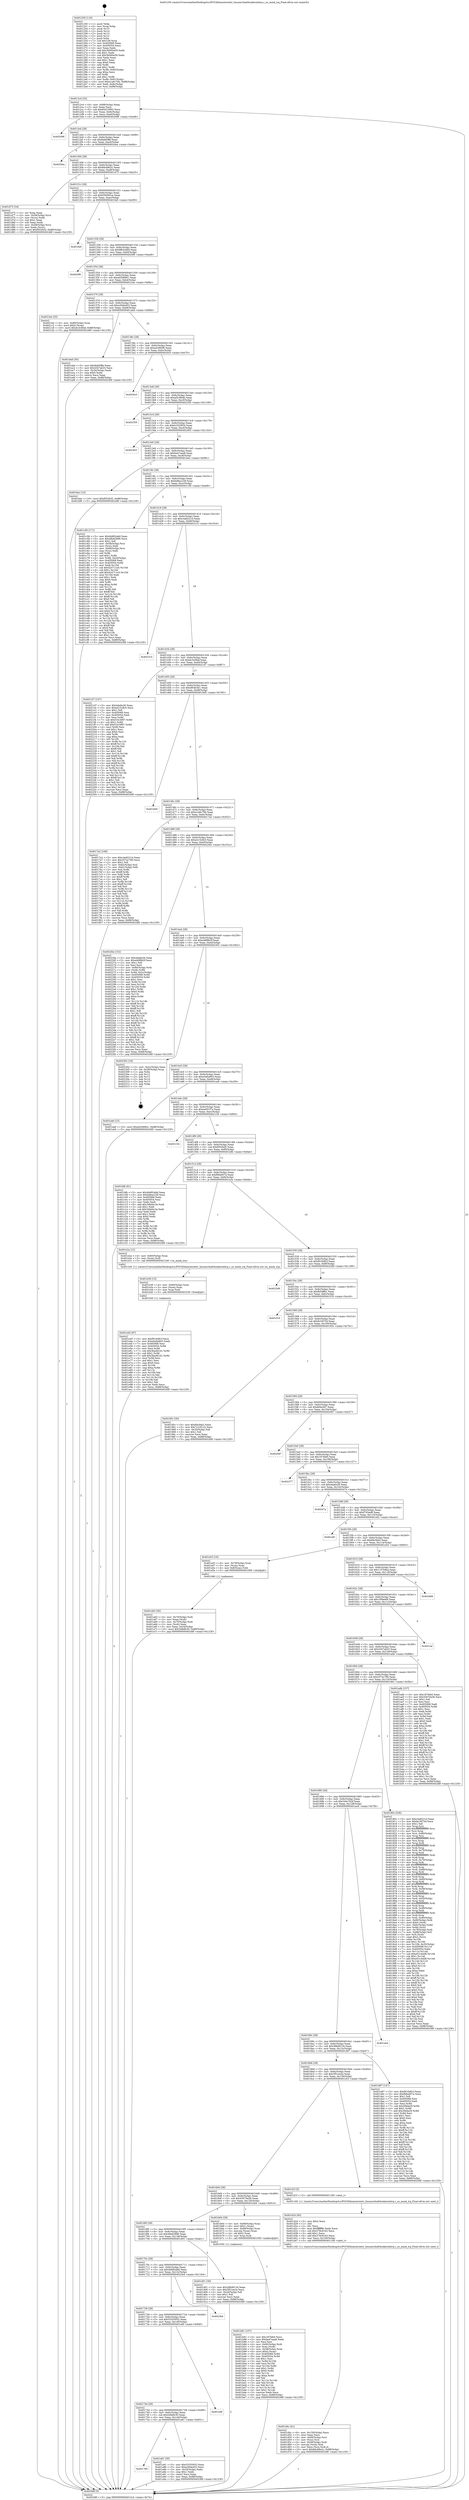 digraph "0x401250" {
  label = "0x401250 (/mnt/c/Users/mathe/Desktop/tcc/POCII/binaries/extr_linuxarchia64snkernelirq.c_sn_mask_irq_Final-ollvm.out::main(0))"
  labelloc = "t"
  node[shape=record]

  Entry [label="",width=0.3,height=0.3,shape=circle,fillcolor=black,style=filled]
  "0x4012c4" [label="{
     0x4012c4 [32]\l
     | [instrs]\l
     &nbsp;&nbsp;0x4012c4 \<+6\>: mov -0x88(%rbp),%eax\l
     &nbsp;&nbsp;0x4012ca \<+2\>: mov %eax,%ecx\l
     &nbsp;&nbsp;0x4012cc \<+6\>: sub $0x84410992,%ecx\l
     &nbsp;&nbsp;0x4012d2 \<+6\>: mov %eax,-0x9c(%rbp)\l
     &nbsp;&nbsp;0x4012d8 \<+6\>: mov %ecx,-0xa0(%rbp)\l
     &nbsp;&nbsp;0x4012de \<+6\>: je 0000000000402096 \<main+0xe46\>\l
  }"]
  "0x402096" [label="{
     0x402096\l
  }", style=dashed]
  "0x4012e4" [label="{
     0x4012e4 [28]\l
     | [instrs]\l
     &nbsp;&nbsp;0x4012e4 \<+5\>: jmp 00000000004012e9 \<main+0x99\>\l
     &nbsp;&nbsp;0x4012e9 \<+6\>: mov -0x9c(%rbp),%eax\l
     &nbsp;&nbsp;0x4012ef \<+5\>: sub $0x8abf3ffa,%eax\l
     &nbsp;&nbsp;0x4012f4 \<+6\>: mov %eax,-0xa4(%rbp)\l
     &nbsp;&nbsp;0x4012fa \<+6\>: je 00000000004020ea \<main+0xe9a\>\l
  }"]
  Exit [label="",width=0.3,height=0.3,shape=circle,fillcolor=black,style=filled,peripheries=2]
  "0x4020ea" [label="{
     0x4020ea\l
  }", style=dashed]
  "0x401300" [label="{
     0x401300 [28]\l
     | [instrs]\l
     &nbsp;&nbsp;0x401300 \<+5\>: jmp 0000000000401305 \<main+0xb5\>\l
     &nbsp;&nbsp;0x401305 \<+6\>: mov -0x9c(%rbp),%eax\l
     &nbsp;&nbsp;0x40130b \<+5\>: sub $0x8dc68e2c,%eax\l
     &nbsp;&nbsp;0x401310 \<+6\>: mov %eax,-0xa8(%rbp)\l
     &nbsp;&nbsp;0x401316 \<+6\>: je 0000000000401d75 \<main+0xb25\>\l
  }"]
  "0x401e45" [label="{
     0x401e45 [97]\l
     | [instrs]\l
     &nbsp;&nbsp;0x401e45 \<+5\>: mov $0xf916d81f,%ecx\l
     &nbsp;&nbsp;0x401e4a \<+5\>: mov $0xe5e6a803,%edx\l
     &nbsp;&nbsp;0x401e4f \<+7\>: mov 0x405068,%esi\l
     &nbsp;&nbsp;0x401e56 \<+8\>: mov 0x405054,%r8d\l
     &nbsp;&nbsp;0x401e5e \<+3\>: mov %esi,%r9d\l
     &nbsp;&nbsp;0x401e61 \<+7\>: sub $0x3ba481d1,%r9d\l
     &nbsp;&nbsp;0x401e68 \<+4\>: sub $0x1,%r9d\l
     &nbsp;&nbsp;0x401e6c \<+7\>: add $0x3ba481d1,%r9d\l
     &nbsp;&nbsp;0x401e73 \<+4\>: imul %r9d,%esi\l
     &nbsp;&nbsp;0x401e77 \<+3\>: and $0x1,%esi\l
     &nbsp;&nbsp;0x401e7a \<+3\>: cmp $0x0,%esi\l
     &nbsp;&nbsp;0x401e7d \<+4\>: sete %r10b\l
     &nbsp;&nbsp;0x401e81 \<+4\>: cmp $0xa,%r8d\l
     &nbsp;&nbsp;0x401e85 \<+4\>: setl %r11b\l
     &nbsp;&nbsp;0x401e89 \<+3\>: mov %r10b,%bl\l
     &nbsp;&nbsp;0x401e8c \<+3\>: and %r11b,%bl\l
     &nbsp;&nbsp;0x401e8f \<+3\>: xor %r11b,%r10b\l
     &nbsp;&nbsp;0x401e92 \<+3\>: or %r10b,%bl\l
     &nbsp;&nbsp;0x401e95 \<+3\>: test $0x1,%bl\l
     &nbsp;&nbsp;0x401e98 \<+3\>: cmovne %edx,%ecx\l
     &nbsp;&nbsp;0x401e9b \<+6\>: mov %ecx,-0x88(%rbp)\l
     &nbsp;&nbsp;0x401ea1 \<+5\>: jmp 000000000040248f \<main+0x123f\>\l
  }"]
  "0x401d75" [label="{
     0x401d75 [34]\l
     | [instrs]\l
     &nbsp;&nbsp;0x401d75 \<+2\>: xor %eax,%eax\l
     &nbsp;&nbsp;0x401d77 \<+4\>: mov -0x58(%rbp),%rcx\l
     &nbsp;&nbsp;0x401d7b \<+2\>: mov (%rcx),%edx\l
     &nbsp;&nbsp;0x401d7d \<+3\>: sub $0x1,%eax\l
     &nbsp;&nbsp;0x401d80 \<+2\>: sub %eax,%edx\l
     &nbsp;&nbsp;0x401d82 \<+4\>: mov -0x58(%rbp),%rcx\l
     &nbsp;&nbsp;0x401d86 \<+2\>: mov %edx,(%rcx)\l
     &nbsp;&nbsp;0x401d88 \<+10\>: movl $0xf052fcf2,-0x88(%rbp)\l
     &nbsp;&nbsp;0x401d92 \<+5\>: jmp 000000000040248f \<main+0x123f\>\l
  }"]
  "0x40131c" [label="{
     0x40131c [28]\l
     | [instrs]\l
     &nbsp;&nbsp;0x40131c \<+5\>: jmp 0000000000401321 \<main+0xd1\>\l
     &nbsp;&nbsp;0x401321 \<+6\>: mov -0x9c(%rbp),%eax\l
     &nbsp;&nbsp;0x401327 \<+5\>: sub $0x936092ca,%eax\l
     &nbsp;&nbsp;0x40132c \<+6\>: mov %eax,-0xac(%rbp)\l
     &nbsp;&nbsp;0x401332 \<+6\>: je 0000000000401fa9 \<main+0xd59\>\l
  }"]
  "0x401e36" [label="{
     0x401e36 [15]\l
     | [instrs]\l
     &nbsp;&nbsp;0x401e36 \<+4\>: mov -0x60(%rbp),%rax\l
     &nbsp;&nbsp;0x401e3a \<+3\>: mov (%rax),%rax\l
     &nbsp;&nbsp;0x401e3d \<+3\>: mov %rax,%rdi\l
     &nbsp;&nbsp;0x401e40 \<+5\>: call 0000000000401030 \<free@plt\>\l
     | [calls]\l
     &nbsp;&nbsp;0x401030 \{1\} (unknown)\l
  }"]
  "0x401fa9" [label="{
     0x401fa9\l
  }", style=dashed]
  "0x401338" [label="{
     0x401338 [28]\l
     | [instrs]\l
     &nbsp;&nbsp;0x401338 \<+5\>: jmp 000000000040133d \<main+0xed\>\l
     &nbsp;&nbsp;0x40133d \<+6\>: mov -0x9c(%rbp),%eax\l
     &nbsp;&nbsp;0x401343 \<+5\>: sub $0x9fb3c8d0,%eax\l
     &nbsp;&nbsp;0x401348 \<+6\>: mov %eax,-0xb0(%rbp)\l
     &nbsp;&nbsp;0x40134e \<+6\>: je 00000000004020f9 \<main+0xea9\>\l
  }"]
  "0x401d4c" [label="{
     0x401d4c [41]\l
     | [instrs]\l
     &nbsp;&nbsp;0x401d4c \<+6\>: mov -0x150(%rbp),%ecx\l
     &nbsp;&nbsp;0x401d52 \<+3\>: imul %eax,%ecx\l
     &nbsp;&nbsp;0x401d55 \<+4\>: mov -0x60(%rbp),%rsi\l
     &nbsp;&nbsp;0x401d59 \<+3\>: mov (%rsi),%rsi\l
     &nbsp;&nbsp;0x401d5c \<+4\>: mov -0x58(%rbp),%rdi\l
     &nbsp;&nbsp;0x401d60 \<+3\>: movslq (%rdi),%rdi\l
     &nbsp;&nbsp;0x401d63 \<+3\>: mov %ecx,(%rsi,%rdi,4)\l
     &nbsp;&nbsp;0x401d66 \<+10\>: movl $0x8dc68e2c,-0x88(%rbp)\l
     &nbsp;&nbsp;0x401d70 \<+5\>: jmp 000000000040248f \<main+0x123f\>\l
  }"]
  "0x4020f9" [label="{
     0x4020f9\l
  }", style=dashed]
  "0x401354" [label="{
     0x401354 [28]\l
     | [instrs]\l
     &nbsp;&nbsp;0x401354 \<+5\>: jmp 0000000000401359 \<main+0x109\>\l
     &nbsp;&nbsp;0x401359 \<+6\>: mov -0x9c(%rbp),%eax\l
     &nbsp;&nbsp;0x40135f \<+5\>: sub $0xa0266841,%eax\l
     &nbsp;&nbsp;0x401364 \<+6\>: mov %eax,-0xb4(%rbp)\l
     &nbsp;&nbsp;0x40136a \<+6\>: je 00000000004021be \<main+0xf6e\>\l
  }"]
  "0x401d24" [label="{
     0x401d24 [40]\l
     | [instrs]\l
     &nbsp;&nbsp;0x401d24 \<+5\>: mov $0x2,%ecx\l
     &nbsp;&nbsp;0x401d29 \<+1\>: cltd\l
     &nbsp;&nbsp;0x401d2a \<+2\>: idiv %ecx\l
     &nbsp;&nbsp;0x401d2c \<+6\>: imul $0xfffffffe,%edx,%ecx\l
     &nbsp;&nbsp;0x401d32 \<+6\>: sub $0x378c9163,%ecx\l
     &nbsp;&nbsp;0x401d38 \<+3\>: add $0x1,%ecx\l
     &nbsp;&nbsp;0x401d3b \<+6\>: add $0x378c9163,%ecx\l
     &nbsp;&nbsp;0x401d41 \<+6\>: mov %ecx,-0x150(%rbp)\l
     &nbsp;&nbsp;0x401d47 \<+5\>: call 0000000000401160 \<next_i\>\l
     | [calls]\l
     &nbsp;&nbsp;0x401160 \{1\} (/mnt/c/Users/mathe/Desktop/tcc/POCII/binaries/extr_linuxarchia64snkernelirq.c_sn_mask_irq_Final-ollvm.out::next_i)\l
  }"]
  "0x4021be" [label="{
     0x4021be [25]\l
     | [instrs]\l
     &nbsp;&nbsp;0x4021be \<+4\>: mov -0x80(%rbp),%rax\l
     &nbsp;&nbsp;0x4021c2 \<+6\>: movl $0x0,(%rax)\l
     &nbsp;&nbsp;0x4021c8 \<+10\>: movl $0xdc3c06af,-0x88(%rbp)\l
     &nbsp;&nbsp;0x4021d2 \<+5\>: jmp 000000000040248f \<main+0x123f\>\l
  }"]
  "0x401370" [label="{
     0x401370 [28]\l
     | [instrs]\l
     &nbsp;&nbsp;0x401370 \<+5\>: jmp 0000000000401375 \<main+0x125\>\l
     &nbsp;&nbsp;0x401375 \<+6\>: mov -0x9c(%rbp),%eax\l
     &nbsp;&nbsp;0x40137b \<+5\>: sub $0xa30de453,%eax\l
     &nbsp;&nbsp;0x401380 \<+6\>: mov %eax,-0xb8(%rbp)\l
     &nbsp;&nbsp;0x401386 \<+6\>: je 0000000000401abd \<main+0x86d\>\l
  }"]
  "0x401b81" [label="{
     0x401b81 [107]\l
     | [instrs]\l
     &nbsp;&nbsp;0x401b81 \<+5\>: mov $0x187bfe0,%ecx\l
     &nbsp;&nbsp;0x401b86 \<+5\>: mov $0xba47aaa8,%edx\l
     &nbsp;&nbsp;0x401b8b \<+2\>: xor %esi,%esi\l
     &nbsp;&nbsp;0x401b8d \<+4\>: mov -0x60(%rbp),%rdi\l
     &nbsp;&nbsp;0x401b91 \<+3\>: mov %rax,(%rdi)\l
     &nbsp;&nbsp;0x401b94 \<+4\>: mov -0x58(%rbp),%rax\l
     &nbsp;&nbsp;0x401b98 \<+6\>: movl $0x0,(%rax)\l
     &nbsp;&nbsp;0x401b9e \<+8\>: mov 0x405068,%r8d\l
     &nbsp;&nbsp;0x401ba6 \<+8\>: mov 0x405054,%r9d\l
     &nbsp;&nbsp;0x401bae \<+3\>: sub $0x1,%esi\l
     &nbsp;&nbsp;0x401bb1 \<+3\>: mov %r8d,%r10d\l
     &nbsp;&nbsp;0x401bb4 \<+3\>: add %esi,%r10d\l
     &nbsp;&nbsp;0x401bb7 \<+4\>: imul %r10d,%r8d\l
     &nbsp;&nbsp;0x401bbb \<+4\>: and $0x1,%r8d\l
     &nbsp;&nbsp;0x401bbf \<+4\>: cmp $0x0,%r8d\l
     &nbsp;&nbsp;0x401bc3 \<+4\>: sete %r11b\l
     &nbsp;&nbsp;0x401bc7 \<+4\>: cmp $0xa,%r9d\l
     &nbsp;&nbsp;0x401bcb \<+3\>: setl %bl\l
     &nbsp;&nbsp;0x401bce \<+3\>: mov %r11b,%r14b\l
     &nbsp;&nbsp;0x401bd1 \<+3\>: and %bl,%r14b\l
     &nbsp;&nbsp;0x401bd4 \<+3\>: xor %bl,%r11b\l
     &nbsp;&nbsp;0x401bd7 \<+3\>: or %r11b,%r14b\l
     &nbsp;&nbsp;0x401bda \<+4\>: test $0x1,%r14b\l
     &nbsp;&nbsp;0x401bde \<+3\>: cmovne %edx,%ecx\l
     &nbsp;&nbsp;0x401be1 \<+6\>: mov %ecx,-0x88(%rbp)\l
     &nbsp;&nbsp;0x401be7 \<+5\>: jmp 000000000040248f \<main+0x123f\>\l
  }"]
  "0x401abd" [label="{
     0x401abd [30]\l
     | [instrs]\l
     &nbsp;&nbsp;0x401abd \<+5\>: mov $0x8abf3ffa,%eax\l
     &nbsp;&nbsp;0x401ac2 \<+5\>: mov $0x2047ab33,%ecx\l
     &nbsp;&nbsp;0x401ac7 \<+3\>: mov -0x34(%rbp),%edx\l
     &nbsp;&nbsp;0x401aca \<+3\>: cmp $0x0,%edx\l
     &nbsp;&nbsp;0x401acd \<+3\>: cmove %ecx,%eax\l
     &nbsp;&nbsp;0x401ad0 \<+6\>: mov %eax,-0x88(%rbp)\l
     &nbsp;&nbsp;0x401ad6 \<+5\>: jmp 000000000040248f \<main+0x123f\>\l
  }"]
  "0x40138c" [label="{
     0x40138c [28]\l
     | [instrs]\l
     &nbsp;&nbsp;0x40138c \<+5\>: jmp 0000000000401391 \<main+0x141\>\l
     &nbsp;&nbsp;0x401391 \<+6\>: mov -0x9c(%rbp),%eax\l
     &nbsp;&nbsp;0x401397 \<+5\>: sub $0xa4c99cf0,%eax\l
     &nbsp;&nbsp;0x40139c \<+6\>: mov %eax,-0xbc(%rbp)\l
     &nbsp;&nbsp;0x4013a2 \<+6\>: je 00000000004020c0 \<main+0xe70\>\l
  }"]
  "0x401760" [label="{
     0x401760\l
  }", style=dashed]
  "0x4020c0" [label="{
     0x4020c0\l
  }", style=dashed]
  "0x4013a8" [label="{
     0x4013a8 [28]\l
     | [instrs]\l
     &nbsp;&nbsp;0x4013a8 \<+5\>: jmp 00000000004013ad \<main+0x15d\>\l
     &nbsp;&nbsp;0x4013ad \<+6\>: mov -0x9c(%rbp),%eax\l
     &nbsp;&nbsp;0x4013b3 \<+5\>: sub $0xaf2c864b,%eax\l
     &nbsp;&nbsp;0x4013b8 \<+6\>: mov %eax,-0xc0(%rbp)\l
     &nbsp;&nbsp;0x4013be \<+6\>: je 0000000000402359 \<main+0x1109\>\l
  }"]
  "0x401a81" [label="{
     0x401a81 [30]\l
     | [instrs]\l
     &nbsp;&nbsp;0x401a81 \<+5\>: mov $0x53355932,%eax\l
     &nbsp;&nbsp;0x401a86 \<+5\>: mov $0xa30de453,%ecx\l
     &nbsp;&nbsp;0x401a8b \<+3\>: mov -0x34(%rbp),%edx\l
     &nbsp;&nbsp;0x401a8e \<+3\>: cmp $0x1,%edx\l
     &nbsp;&nbsp;0x401a91 \<+3\>: cmovl %ecx,%eax\l
     &nbsp;&nbsp;0x401a94 \<+6\>: mov %eax,-0x88(%rbp)\l
     &nbsp;&nbsp;0x401a9a \<+5\>: jmp 000000000040248f \<main+0x123f\>\l
  }"]
  "0x402359" [label="{
     0x402359\l
  }", style=dashed]
  "0x4013c4" [label="{
     0x4013c4 [28]\l
     | [instrs]\l
     &nbsp;&nbsp;0x4013c4 \<+5\>: jmp 00000000004013c9 \<main+0x179\>\l
     &nbsp;&nbsp;0x4013c9 \<+6\>: mov -0x9c(%rbp),%eax\l
     &nbsp;&nbsp;0x4013cf \<+5\>: sub $0xb1025834,%eax\l
     &nbsp;&nbsp;0x4013d4 \<+6\>: mov %eax,-0xc4(%rbp)\l
     &nbsp;&nbsp;0x4013da \<+6\>: je 0000000000402403 \<main+0x11b3\>\l
  }"]
  "0x401744" [label="{
     0x401744 [28]\l
     | [instrs]\l
     &nbsp;&nbsp;0x401744 \<+5\>: jmp 0000000000401749 \<main+0x4f9\>\l
     &nbsp;&nbsp;0x401749 \<+6\>: mov -0x9c(%rbp),%eax\l
     &nbsp;&nbsp;0x40174f \<+5\>: sub $0x548dfc30,%eax\l
     &nbsp;&nbsp;0x401754 \<+6\>: mov %eax,-0x144(%rbp)\l
     &nbsp;&nbsp;0x40175a \<+6\>: je 0000000000401a81 \<main+0x831\>\l
  }"]
  "0x402403" [label="{
     0x402403\l
  }", style=dashed]
  "0x4013e0" [label="{
     0x4013e0 [28]\l
     | [instrs]\l
     &nbsp;&nbsp;0x4013e0 \<+5\>: jmp 00000000004013e5 \<main+0x195\>\l
     &nbsp;&nbsp;0x4013e5 \<+6\>: mov -0x9c(%rbp),%eax\l
     &nbsp;&nbsp;0x4013eb \<+5\>: sub $0xba47aaa8,%eax\l
     &nbsp;&nbsp;0x4013f0 \<+6\>: mov %eax,-0xc8(%rbp)\l
     &nbsp;&nbsp;0x4013f6 \<+6\>: je 0000000000401bec \<main+0x99c\>\l
  }"]
  "0x401a9f" [label="{
     0x401a9f\l
  }", style=dashed]
  "0x401bec" [label="{
     0x401bec [15]\l
     | [instrs]\l
     &nbsp;&nbsp;0x401bec \<+10\>: movl $0xf052fcf2,-0x88(%rbp)\l
     &nbsp;&nbsp;0x401bf6 \<+5\>: jmp 000000000040248f \<main+0x123f\>\l
  }"]
  "0x4013fc" [label="{
     0x4013fc [28]\l
     | [instrs]\l
     &nbsp;&nbsp;0x4013fc \<+5\>: jmp 0000000000401401 \<main+0x1b1\>\l
     &nbsp;&nbsp;0x401401 \<+6\>: mov -0x9c(%rbp),%eax\l
     &nbsp;&nbsp;0x401407 \<+5\>: sub $0xbd6ac228,%eax\l
     &nbsp;&nbsp;0x40140c \<+6\>: mov %eax,-0xcc(%rbp)\l
     &nbsp;&nbsp;0x401412 \<+6\>: je 0000000000401c56 \<main+0xa06\>\l
  }"]
  "0x401728" [label="{
     0x401728 [28]\l
     | [instrs]\l
     &nbsp;&nbsp;0x401728 \<+5\>: jmp 000000000040172d \<main+0x4dd\>\l
     &nbsp;&nbsp;0x40172d \<+6\>: mov -0x9c(%rbp),%eax\l
     &nbsp;&nbsp;0x401733 \<+5\>: sub $0x53355932,%eax\l
     &nbsp;&nbsp;0x401738 \<+6\>: mov %eax,-0x140(%rbp)\l
     &nbsp;&nbsp;0x40173e \<+6\>: je 0000000000401a9f \<main+0x84f\>\l
  }"]
  "0x401c56" [label="{
     0x401c56 [171]\l
     | [instrs]\l
     &nbsp;&nbsp;0x401c56 \<+5\>: mov $0x4b892a8d,%eax\l
     &nbsp;&nbsp;0x401c5b \<+5\>: mov $0x48e62896,%ecx\l
     &nbsp;&nbsp;0x401c60 \<+2\>: mov $0x1,%dl\l
     &nbsp;&nbsp;0x401c62 \<+4\>: mov -0x58(%rbp),%rsi\l
     &nbsp;&nbsp;0x401c66 \<+2\>: mov (%rsi),%edi\l
     &nbsp;&nbsp;0x401c68 \<+4\>: mov -0x68(%rbp),%rsi\l
     &nbsp;&nbsp;0x401c6c \<+2\>: cmp (%rsi),%edi\l
     &nbsp;&nbsp;0x401c6e \<+4\>: setl %r8b\l
     &nbsp;&nbsp;0x401c72 \<+4\>: and $0x1,%r8b\l
     &nbsp;&nbsp;0x401c76 \<+4\>: mov %r8b,-0x2d(%rbp)\l
     &nbsp;&nbsp;0x401c7a \<+7\>: mov 0x405068,%edi\l
     &nbsp;&nbsp;0x401c81 \<+8\>: mov 0x405054,%r9d\l
     &nbsp;&nbsp;0x401c89 \<+3\>: mov %edi,%r10d\l
     &nbsp;&nbsp;0x401c8c \<+7\>: sub $0x424711e5,%r10d\l
     &nbsp;&nbsp;0x401c93 \<+4\>: sub $0x1,%r10d\l
     &nbsp;&nbsp;0x401c97 \<+7\>: add $0x424711e5,%r10d\l
     &nbsp;&nbsp;0x401c9e \<+4\>: imul %r10d,%edi\l
     &nbsp;&nbsp;0x401ca2 \<+3\>: and $0x1,%edi\l
     &nbsp;&nbsp;0x401ca5 \<+3\>: cmp $0x0,%edi\l
     &nbsp;&nbsp;0x401ca8 \<+4\>: sete %r8b\l
     &nbsp;&nbsp;0x401cac \<+4\>: cmp $0xa,%r9d\l
     &nbsp;&nbsp;0x401cb0 \<+4\>: setl %r11b\l
     &nbsp;&nbsp;0x401cb4 \<+3\>: mov %r8b,%bl\l
     &nbsp;&nbsp;0x401cb7 \<+3\>: xor $0xff,%bl\l
     &nbsp;&nbsp;0x401cba \<+3\>: mov %r11b,%r14b\l
     &nbsp;&nbsp;0x401cbd \<+4\>: xor $0xff,%r14b\l
     &nbsp;&nbsp;0x401cc1 \<+3\>: xor $0x0,%dl\l
     &nbsp;&nbsp;0x401cc4 \<+3\>: mov %bl,%r15b\l
     &nbsp;&nbsp;0x401cc7 \<+4\>: and $0x0,%r15b\l
     &nbsp;&nbsp;0x401ccb \<+3\>: and %dl,%r8b\l
     &nbsp;&nbsp;0x401cce \<+3\>: mov %r14b,%r12b\l
     &nbsp;&nbsp;0x401cd1 \<+4\>: and $0x0,%r12b\l
     &nbsp;&nbsp;0x401cd5 \<+3\>: and %dl,%r11b\l
     &nbsp;&nbsp;0x401cd8 \<+3\>: or %r8b,%r15b\l
     &nbsp;&nbsp;0x401cdb \<+3\>: or %r11b,%r12b\l
     &nbsp;&nbsp;0x401cde \<+3\>: xor %r12b,%r15b\l
     &nbsp;&nbsp;0x401ce1 \<+3\>: or %r14b,%bl\l
     &nbsp;&nbsp;0x401ce4 \<+3\>: xor $0xff,%bl\l
     &nbsp;&nbsp;0x401ce7 \<+3\>: or $0x0,%dl\l
     &nbsp;&nbsp;0x401cea \<+2\>: and %dl,%bl\l
     &nbsp;&nbsp;0x401cec \<+3\>: or %bl,%r15b\l
     &nbsp;&nbsp;0x401cef \<+4\>: test $0x1,%r15b\l
     &nbsp;&nbsp;0x401cf3 \<+3\>: cmovne %ecx,%eax\l
     &nbsp;&nbsp;0x401cf6 \<+6\>: mov %eax,-0x88(%rbp)\l
     &nbsp;&nbsp;0x401cfc \<+5\>: jmp 000000000040248f \<main+0x123f\>\l
  }"]
  "0x401418" [label="{
     0x401418 [28]\l
     | [instrs]\l
     &nbsp;&nbsp;0x401418 \<+5\>: jmp 000000000040141d \<main+0x1cd\>\l
     &nbsp;&nbsp;0x40141d \<+6\>: mov -0x9c(%rbp),%eax\l
     &nbsp;&nbsp;0x401423 \<+5\>: sub $0xc4a8221d,%eax\l
     &nbsp;&nbsp;0x401428 \<+6\>: mov %eax,-0xd0(%rbp)\l
     &nbsp;&nbsp;0x40142e \<+6\>: je 0000000000402314 \<main+0x10c4\>\l
  }"]
  "0x4023b4" [label="{
     0x4023b4\l
  }", style=dashed]
  "0x402314" [label="{
     0x402314\l
  }", style=dashed]
  "0x401434" [label="{
     0x401434 [28]\l
     | [instrs]\l
     &nbsp;&nbsp;0x401434 \<+5\>: jmp 0000000000401439 \<main+0x1e9\>\l
     &nbsp;&nbsp;0x401439 \<+6\>: mov -0x9c(%rbp),%eax\l
     &nbsp;&nbsp;0x40143f \<+5\>: sub $0xdc3c06af,%eax\l
     &nbsp;&nbsp;0x401444 \<+6\>: mov %eax,-0xd4(%rbp)\l
     &nbsp;&nbsp;0x40144a \<+6\>: je 00000000004021d7 \<main+0xf87\>\l
  }"]
  "0x40170c" [label="{
     0x40170c [28]\l
     | [instrs]\l
     &nbsp;&nbsp;0x40170c \<+5\>: jmp 0000000000401711 \<main+0x4c1\>\l
     &nbsp;&nbsp;0x401711 \<+6\>: mov -0x9c(%rbp),%eax\l
     &nbsp;&nbsp;0x401717 \<+5\>: sub $0x4b892a8d,%eax\l
     &nbsp;&nbsp;0x40171c \<+6\>: mov %eax,-0x13c(%rbp)\l
     &nbsp;&nbsp;0x401722 \<+6\>: je 00000000004023b4 \<main+0x1164\>\l
  }"]
  "0x4021d7" [label="{
     0x4021d7 [147]\l
     | [instrs]\l
     &nbsp;&nbsp;0x4021d7 \<+5\>: mov $0x4da6e26,%eax\l
     &nbsp;&nbsp;0x4021dc \<+5\>: mov $0xe415c8c5,%ecx\l
     &nbsp;&nbsp;0x4021e1 \<+2\>: mov $0x1,%dl\l
     &nbsp;&nbsp;0x4021e3 \<+7\>: mov 0x405068,%esi\l
     &nbsp;&nbsp;0x4021ea \<+7\>: mov 0x405054,%edi\l
     &nbsp;&nbsp;0x4021f1 \<+3\>: mov %esi,%r8d\l
     &nbsp;&nbsp;0x4021f4 \<+7\>: sub $0xf10c3897,%r8d\l
     &nbsp;&nbsp;0x4021fb \<+4\>: sub $0x1,%r8d\l
     &nbsp;&nbsp;0x4021ff \<+7\>: add $0xf10c3897,%r8d\l
     &nbsp;&nbsp;0x402206 \<+4\>: imul %r8d,%esi\l
     &nbsp;&nbsp;0x40220a \<+3\>: and $0x1,%esi\l
     &nbsp;&nbsp;0x40220d \<+3\>: cmp $0x0,%esi\l
     &nbsp;&nbsp;0x402210 \<+4\>: sete %r9b\l
     &nbsp;&nbsp;0x402214 \<+3\>: cmp $0xa,%edi\l
     &nbsp;&nbsp;0x402217 \<+4\>: setl %r10b\l
     &nbsp;&nbsp;0x40221b \<+3\>: mov %r9b,%r11b\l
     &nbsp;&nbsp;0x40221e \<+4\>: xor $0xff,%r11b\l
     &nbsp;&nbsp;0x402222 \<+3\>: mov %r10b,%bl\l
     &nbsp;&nbsp;0x402225 \<+3\>: xor $0xff,%bl\l
     &nbsp;&nbsp;0x402228 \<+3\>: xor $0x1,%dl\l
     &nbsp;&nbsp;0x40222b \<+3\>: mov %r11b,%r14b\l
     &nbsp;&nbsp;0x40222e \<+4\>: and $0xff,%r14b\l
     &nbsp;&nbsp;0x402232 \<+3\>: and %dl,%r9b\l
     &nbsp;&nbsp;0x402235 \<+3\>: mov %bl,%r15b\l
     &nbsp;&nbsp;0x402238 \<+4\>: and $0xff,%r15b\l
     &nbsp;&nbsp;0x40223c \<+3\>: and %dl,%r10b\l
     &nbsp;&nbsp;0x40223f \<+3\>: or %r9b,%r14b\l
     &nbsp;&nbsp;0x402242 \<+3\>: or %r10b,%r15b\l
     &nbsp;&nbsp;0x402245 \<+3\>: xor %r15b,%r14b\l
     &nbsp;&nbsp;0x402248 \<+3\>: or %bl,%r11b\l
     &nbsp;&nbsp;0x40224b \<+4\>: xor $0xff,%r11b\l
     &nbsp;&nbsp;0x40224f \<+3\>: or $0x1,%dl\l
     &nbsp;&nbsp;0x402252 \<+3\>: and %dl,%r11b\l
     &nbsp;&nbsp;0x402255 \<+3\>: or %r11b,%r14b\l
     &nbsp;&nbsp;0x402258 \<+4\>: test $0x1,%r14b\l
     &nbsp;&nbsp;0x40225c \<+3\>: cmovne %ecx,%eax\l
     &nbsp;&nbsp;0x40225f \<+6\>: mov %eax,-0x88(%rbp)\l
     &nbsp;&nbsp;0x402265 \<+5\>: jmp 000000000040248f \<main+0x123f\>\l
  }"]
  "0x401450" [label="{
     0x401450 [28]\l
     | [instrs]\l
     &nbsp;&nbsp;0x401450 \<+5\>: jmp 0000000000401455 \<main+0x205\>\l
     &nbsp;&nbsp;0x401455 \<+6\>: mov -0x9c(%rbp),%eax\l
     &nbsp;&nbsp;0x40145b \<+5\>: sub $0xdf54b3e1,%eax\l
     &nbsp;&nbsp;0x401460 \<+6\>: mov %eax,-0xd8(%rbp)\l
     &nbsp;&nbsp;0x401466 \<+6\>: je 00000000004019d5 \<main+0x785\>\l
  }"]
  "0x401d01" [label="{
     0x401d01 [30]\l
     | [instrs]\l
     &nbsp;&nbsp;0x401d01 \<+5\>: mov $0x386d9134,%eax\l
     &nbsp;&nbsp;0x401d06 \<+5\>: mov $0x3f51ee2e,%ecx\l
     &nbsp;&nbsp;0x401d0b \<+3\>: mov -0x2d(%rbp),%dl\l
     &nbsp;&nbsp;0x401d0e \<+3\>: test $0x1,%dl\l
     &nbsp;&nbsp;0x401d11 \<+3\>: cmovne %ecx,%eax\l
     &nbsp;&nbsp;0x401d14 \<+6\>: mov %eax,-0x88(%rbp)\l
     &nbsp;&nbsp;0x401d1a \<+5\>: jmp 000000000040248f \<main+0x123f\>\l
  }"]
  "0x4019d5" [label="{
     0x4019d5\l
  }", style=dashed]
  "0x40146c" [label="{
     0x40146c [28]\l
     | [instrs]\l
     &nbsp;&nbsp;0x40146c \<+5\>: jmp 0000000000401471 \<main+0x221\>\l
     &nbsp;&nbsp;0x401471 \<+6\>: mov -0x9c(%rbp),%eax\l
     &nbsp;&nbsp;0x401477 \<+5\>: sub $0xe1a6c76b,%eax\l
     &nbsp;&nbsp;0x40147c \<+6\>: mov %eax,-0xdc(%rbp)\l
     &nbsp;&nbsp;0x401482 \<+6\>: je 00000000004017a2 \<main+0x552\>\l
  }"]
  "0x4016f0" [label="{
     0x4016f0 [28]\l
     | [instrs]\l
     &nbsp;&nbsp;0x4016f0 \<+5\>: jmp 00000000004016f5 \<main+0x4a5\>\l
     &nbsp;&nbsp;0x4016f5 \<+6\>: mov -0x9c(%rbp),%eax\l
     &nbsp;&nbsp;0x4016fb \<+5\>: sub $0x48e62896,%eax\l
     &nbsp;&nbsp;0x401700 \<+6\>: mov %eax,-0x138(%rbp)\l
     &nbsp;&nbsp;0x401706 \<+6\>: je 0000000000401d01 \<main+0xab1\>\l
  }"]
  "0x4017a2" [label="{
     0x4017a2 [106]\l
     | [instrs]\l
     &nbsp;&nbsp;0x4017a2 \<+5\>: mov $0xc4a8221d,%eax\l
     &nbsp;&nbsp;0x4017a7 \<+5\>: mov $0x257ec790,%ecx\l
     &nbsp;&nbsp;0x4017ac \<+2\>: mov $0x1,%dl\l
     &nbsp;&nbsp;0x4017ae \<+7\>: mov -0x82(%rbp),%sil\l
     &nbsp;&nbsp;0x4017b5 \<+7\>: mov -0x81(%rbp),%dil\l
     &nbsp;&nbsp;0x4017bc \<+3\>: mov %sil,%r8b\l
     &nbsp;&nbsp;0x4017bf \<+4\>: xor $0xff,%r8b\l
     &nbsp;&nbsp;0x4017c3 \<+3\>: mov %dil,%r9b\l
     &nbsp;&nbsp;0x4017c6 \<+4\>: xor $0xff,%r9b\l
     &nbsp;&nbsp;0x4017ca \<+3\>: xor $0x1,%dl\l
     &nbsp;&nbsp;0x4017cd \<+3\>: mov %r8b,%r10b\l
     &nbsp;&nbsp;0x4017d0 \<+4\>: and $0xff,%r10b\l
     &nbsp;&nbsp;0x4017d4 \<+3\>: and %dl,%sil\l
     &nbsp;&nbsp;0x4017d7 \<+3\>: mov %r9b,%r11b\l
     &nbsp;&nbsp;0x4017da \<+4\>: and $0xff,%r11b\l
     &nbsp;&nbsp;0x4017de \<+3\>: and %dl,%dil\l
     &nbsp;&nbsp;0x4017e1 \<+3\>: or %sil,%r10b\l
     &nbsp;&nbsp;0x4017e4 \<+3\>: or %dil,%r11b\l
     &nbsp;&nbsp;0x4017e7 \<+3\>: xor %r11b,%r10b\l
     &nbsp;&nbsp;0x4017ea \<+3\>: or %r9b,%r8b\l
     &nbsp;&nbsp;0x4017ed \<+4\>: xor $0xff,%r8b\l
     &nbsp;&nbsp;0x4017f1 \<+3\>: or $0x1,%dl\l
     &nbsp;&nbsp;0x4017f4 \<+3\>: and %dl,%r8b\l
     &nbsp;&nbsp;0x4017f7 \<+3\>: or %r8b,%r10b\l
     &nbsp;&nbsp;0x4017fa \<+4\>: test $0x1,%r10b\l
     &nbsp;&nbsp;0x4017fe \<+3\>: cmovne %ecx,%eax\l
     &nbsp;&nbsp;0x401801 \<+6\>: mov %eax,-0x88(%rbp)\l
     &nbsp;&nbsp;0x401807 \<+5\>: jmp 000000000040248f \<main+0x123f\>\l
  }"]
  "0x401488" [label="{
     0x401488 [28]\l
     | [instrs]\l
     &nbsp;&nbsp;0x401488 \<+5\>: jmp 000000000040148d \<main+0x23d\>\l
     &nbsp;&nbsp;0x40148d \<+6\>: mov -0x9c(%rbp),%eax\l
     &nbsp;&nbsp;0x401493 \<+5\>: sub $0xe415c8c5,%eax\l
     &nbsp;&nbsp;0x401498 \<+6\>: mov %eax,-0xe0(%rbp)\l
     &nbsp;&nbsp;0x40149e \<+6\>: je 000000000040226a \<main+0x101a\>\l
  }"]
  "0x40248f" [label="{
     0x40248f [5]\l
     | [instrs]\l
     &nbsp;&nbsp;0x40248f \<+5\>: jmp 00000000004012c4 \<main+0x74\>\l
  }"]
  "0x401250" [label="{
     0x401250 [116]\l
     | [instrs]\l
     &nbsp;&nbsp;0x401250 \<+1\>: push %rbp\l
     &nbsp;&nbsp;0x401251 \<+3\>: mov %rsp,%rbp\l
     &nbsp;&nbsp;0x401254 \<+2\>: push %r15\l
     &nbsp;&nbsp;0x401256 \<+2\>: push %r14\l
     &nbsp;&nbsp;0x401258 \<+2\>: push %r13\l
     &nbsp;&nbsp;0x40125a \<+2\>: push %r12\l
     &nbsp;&nbsp;0x40125c \<+1\>: push %rbx\l
     &nbsp;&nbsp;0x40125d \<+7\>: sub $0x158,%rsp\l
     &nbsp;&nbsp;0x401264 \<+7\>: mov 0x405068,%eax\l
     &nbsp;&nbsp;0x40126b \<+7\>: mov 0x405054,%ecx\l
     &nbsp;&nbsp;0x401272 \<+2\>: mov %eax,%edx\l
     &nbsp;&nbsp;0x401274 \<+6\>: add $0x3b060a59,%edx\l
     &nbsp;&nbsp;0x40127a \<+3\>: sub $0x1,%edx\l
     &nbsp;&nbsp;0x40127d \<+6\>: sub $0x3b060a59,%edx\l
     &nbsp;&nbsp;0x401283 \<+3\>: imul %edx,%eax\l
     &nbsp;&nbsp;0x401286 \<+3\>: and $0x1,%eax\l
     &nbsp;&nbsp;0x401289 \<+3\>: cmp $0x0,%eax\l
     &nbsp;&nbsp;0x40128c \<+4\>: sete %r8b\l
     &nbsp;&nbsp;0x401290 \<+4\>: and $0x1,%r8b\l
     &nbsp;&nbsp;0x401294 \<+7\>: mov %r8b,-0x82(%rbp)\l
     &nbsp;&nbsp;0x40129b \<+3\>: cmp $0xa,%ecx\l
     &nbsp;&nbsp;0x40129e \<+4\>: setl %r8b\l
     &nbsp;&nbsp;0x4012a2 \<+4\>: and $0x1,%r8b\l
     &nbsp;&nbsp;0x4012a6 \<+7\>: mov %r8b,-0x81(%rbp)\l
     &nbsp;&nbsp;0x4012ad \<+10\>: movl $0xe1a6c76b,-0x88(%rbp)\l
     &nbsp;&nbsp;0x4012b7 \<+6\>: mov %edi,-0x8c(%rbp)\l
     &nbsp;&nbsp;0x4012bd \<+7\>: mov %rsi,-0x98(%rbp)\l
  }"]
  "0x401b64" [label="{
     0x401b64 [29]\l
     | [instrs]\l
     &nbsp;&nbsp;0x401b64 \<+4\>: mov -0x68(%rbp),%rax\l
     &nbsp;&nbsp;0x401b68 \<+6\>: movl $0x1,(%rax)\l
     &nbsp;&nbsp;0x401b6e \<+4\>: mov -0x68(%rbp),%rax\l
     &nbsp;&nbsp;0x401b72 \<+3\>: movslq (%rax),%rax\l
     &nbsp;&nbsp;0x401b75 \<+4\>: shl $0x2,%rax\l
     &nbsp;&nbsp;0x401b79 \<+3\>: mov %rax,%rdi\l
     &nbsp;&nbsp;0x401b7c \<+5\>: call 0000000000401050 \<malloc@plt\>\l
     | [calls]\l
     &nbsp;&nbsp;0x401050 \{1\} (unknown)\l
  }"]
  "0x40226a" [label="{
     0x40226a [152]\l
     | [instrs]\l
     &nbsp;&nbsp;0x40226a \<+5\>: mov $0x4da6e26,%eax\l
     &nbsp;&nbsp;0x40226f \<+5\>: mov $0xe46f9b2f,%ecx\l
     &nbsp;&nbsp;0x402274 \<+2\>: mov $0x1,%dl\l
     &nbsp;&nbsp;0x402276 \<+2\>: xor %esi,%esi\l
     &nbsp;&nbsp;0x402278 \<+4\>: mov -0x80(%rbp),%rdi\l
     &nbsp;&nbsp;0x40227c \<+3\>: mov (%rdi),%r8d\l
     &nbsp;&nbsp;0x40227f \<+4\>: mov %r8d,-0x2c(%rbp)\l
     &nbsp;&nbsp;0x402283 \<+8\>: mov 0x405068,%r8d\l
     &nbsp;&nbsp;0x40228b \<+8\>: mov 0x405054,%r9d\l
     &nbsp;&nbsp;0x402293 \<+3\>: sub $0x1,%esi\l
     &nbsp;&nbsp;0x402296 \<+3\>: mov %r8d,%r10d\l
     &nbsp;&nbsp;0x402299 \<+3\>: add %esi,%r10d\l
     &nbsp;&nbsp;0x40229c \<+4\>: imul %r10d,%r8d\l
     &nbsp;&nbsp;0x4022a0 \<+4\>: and $0x1,%r8d\l
     &nbsp;&nbsp;0x4022a4 \<+4\>: cmp $0x0,%r8d\l
     &nbsp;&nbsp;0x4022a8 \<+4\>: sete %r11b\l
     &nbsp;&nbsp;0x4022ac \<+4\>: cmp $0xa,%r9d\l
     &nbsp;&nbsp;0x4022b0 \<+3\>: setl %bl\l
     &nbsp;&nbsp;0x4022b3 \<+3\>: mov %r11b,%r14b\l
     &nbsp;&nbsp;0x4022b6 \<+4\>: xor $0xff,%r14b\l
     &nbsp;&nbsp;0x4022ba \<+3\>: mov %bl,%r15b\l
     &nbsp;&nbsp;0x4022bd \<+4\>: xor $0xff,%r15b\l
     &nbsp;&nbsp;0x4022c1 \<+3\>: xor $0x1,%dl\l
     &nbsp;&nbsp;0x4022c4 \<+3\>: mov %r14b,%r12b\l
     &nbsp;&nbsp;0x4022c7 \<+4\>: and $0xff,%r12b\l
     &nbsp;&nbsp;0x4022cb \<+3\>: and %dl,%r11b\l
     &nbsp;&nbsp;0x4022ce \<+3\>: mov %r15b,%r13b\l
     &nbsp;&nbsp;0x4022d1 \<+4\>: and $0xff,%r13b\l
     &nbsp;&nbsp;0x4022d5 \<+2\>: and %dl,%bl\l
     &nbsp;&nbsp;0x4022d7 \<+3\>: or %r11b,%r12b\l
     &nbsp;&nbsp;0x4022da \<+3\>: or %bl,%r13b\l
     &nbsp;&nbsp;0x4022dd \<+3\>: xor %r13b,%r12b\l
     &nbsp;&nbsp;0x4022e0 \<+3\>: or %r15b,%r14b\l
     &nbsp;&nbsp;0x4022e3 \<+4\>: xor $0xff,%r14b\l
     &nbsp;&nbsp;0x4022e7 \<+3\>: or $0x1,%dl\l
     &nbsp;&nbsp;0x4022ea \<+3\>: and %dl,%r14b\l
     &nbsp;&nbsp;0x4022ed \<+3\>: or %r14b,%r12b\l
     &nbsp;&nbsp;0x4022f0 \<+4\>: test $0x1,%r12b\l
     &nbsp;&nbsp;0x4022f4 \<+3\>: cmovne %ecx,%eax\l
     &nbsp;&nbsp;0x4022f7 \<+6\>: mov %eax,-0x88(%rbp)\l
     &nbsp;&nbsp;0x4022fd \<+5\>: jmp 000000000040248f \<main+0x123f\>\l
  }"]
  "0x4014a4" [label="{
     0x4014a4 [28]\l
     | [instrs]\l
     &nbsp;&nbsp;0x4014a4 \<+5\>: jmp 00000000004014a9 \<main+0x259\>\l
     &nbsp;&nbsp;0x4014a9 \<+6\>: mov -0x9c(%rbp),%eax\l
     &nbsp;&nbsp;0x4014af \<+5\>: sub $0xe46f9b2f,%eax\l
     &nbsp;&nbsp;0x4014b4 \<+6\>: mov %eax,-0xe4(%rbp)\l
     &nbsp;&nbsp;0x4014ba \<+6\>: je 0000000000402302 \<main+0x10b2\>\l
  }"]
  "0x4016d4" [label="{
     0x4016d4 [28]\l
     | [instrs]\l
     &nbsp;&nbsp;0x4016d4 \<+5\>: jmp 00000000004016d9 \<main+0x489\>\l
     &nbsp;&nbsp;0x4016d9 \<+6\>: mov -0x9c(%rbp),%eax\l
     &nbsp;&nbsp;0x4016df \<+5\>: sub $0x43070a3b,%eax\l
     &nbsp;&nbsp;0x4016e4 \<+6\>: mov %eax,-0x134(%rbp)\l
     &nbsp;&nbsp;0x4016ea \<+6\>: je 0000000000401b64 \<main+0x914\>\l
  }"]
  "0x402302" [label="{
     0x402302 [18]\l
     | [instrs]\l
     &nbsp;&nbsp;0x402302 \<+3\>: mov -0x2c(%rbp),%eax\l
     &nbsp;&nbsp;0x402305 \<+4\>: lea -0x28(%rbp),%rsp\l
     &nbsp;&nbsp;0x402309 \<+1\>: pop %rbx\l
     &nbsp;&nbsp;0x40230a \<+2\>: pop %r12\l
     &nbsp;&nbsp;0x40230c \<+2\>: pop %r13\l
     &nbsp;&nbsp;0x40230e \<+2\>: pop %r14\l
     &nbsp;&nbsp;0x402310 \<+2\>: pop %r15\l
     &nbsp;&nbsp;0x402312 \<+1\>: pop %rbp\l
     &nbsp;&nbsp;0x402313 \<+1\>: ret\l
  }"]
  "0x4014c0" [label="{
     0x4014c0 [28]\l
     | [instrs]\l
     &nbsp;&nbsp;0x4014c0 \<+5\>: jmp 00000000004014c5 \<main+0x275\>\l
     &nbsp;&nbsp;0x4014c5 \<+6\>: mov -0x9c(%rbp),%eax\l
     &nbsp;&nbsp;0x4014cb \<+5\>: sub $0xe5e6a803,%eax\l
     &nbsp;&nbsp;0x4014d0 \<+6\>: mov %eax,-0xe8(%rbp)\l
     &nbsp;&nbsp;0x4014d6 \<+6\>: je 0000000000401ea6 \<main+0xc56\>\l
  }"]
  "0x401d1f" [label="{
     0x401d1f [5]\l
     | [instrs]\l
     &nbsp;&nbsp;0x401d1f \<+5\>: call 0000000000401160 \<next_i\>\l
     | [calls]\l
     &nbsp;&nbsp;0x401160 \{1\} (/mnt/c/Users/mathe/Desktop/tcc/POCII/binaries/extr_linuxarchia64snkernelirq.c_sn_mask_irq_Final-ollvm.out::next_i)\l
  }"]
  "0x401ea6" [label="{
     0x401ea6 [15]\l
     | [instrs]\l
     &nbsp;&nbsp;0x401ea6 \<+10\>: movl $0xa0266841,-0x88(%rbp)\l
     &nbsp;&nbsp;0x401eb0 \<+5\>: jmp 000000000040248f \<main+0x123f\>\l
  }"]
  "0x4014dc" [label="{
     0x4014dc [28]\l
     | [instrs]\l
     &nbsp;&nbsp;0x4014dc \<+5\>: jmp 00000000004014e1 \<main+0x291\>\l
     &nbsp;&nbsp;0x4014e1 \<+6\>: mov -0x9c(%rbp),%eax\l
     &nbsp;&nbsp;0x4014e7 \<+5\>: sub $0xee001f7a,%eax\l
     &nbsp;&nbsp;0x4014ec \<+6\>: mov %eax,-0xec(%rbp)\l
     &nbsp;&nbsp;0x4014f2 \<+6\>: je 0000000000402154 \<main+0xf04\>\l
  }"]
  "0x4016b8" [label="{
     0x4016b8 [28]\l
     | [instrs]\l
     &nbsp;&nbsp;0x4016b8 \<+5\>: jmp 00000000004016bd \<main+0x46d\>\l
     &nbsp;&nbsp;0x4016bd \<+6\>: mov -0x9c(%rbp),%eax\l
     &nbsp;&nbsp;0x4016c3 \<+5\>: sub $0x3f51ee2e,%eax\l
     &nbsp;&nbsp;0x4016c8 \<+6\>: mov %eax,-0x130(%rbp)\l
     &nbsp;&nbsp;0x4016ce \<+6\>: je 0000000000401d1f \<main+0xacf\>\l
  }"]
  "0x402154" [label="{
     0x402154\l
  }", style=dashed]
  "0x4014f8" [label="{
     0x4014f8 [28]\l
     | [instrs]\l
     &nbsp;&nbsp;0x4014f8 \<+5\>: jmp 00000000004014fd \<main+0x2ad\>\l
     &nbsp;&nbsp;0x4014fd \<+6\>: mov -0x9c(%rbp),%eax\l
     &nbsp;&nbsp;0x401503 \<+5\>: sub $0xf052fcf2,%eax\l
     &nbsp;&nbsp;0x401508 \<+6\>: mov %eax,-0xf0(%rbp)\l
     &nbsp;&nbsp;0x40150e \<+6\>: je 0000000000401bfb \<main+0x9ab\>\l
  }"]
  "0x401d97" [label="{
     0x401d97 [147]\l
     | [instrs]\l
     &nbsp;&nbsp;0x401d97 \<+5\>: mov $0xf916d81f,%eax\l
     &nbsp;&nbsp;0x401d9c \<+5\>: mov $0xf66a007a,%ecx\l
     &nbsp;&nbsp;0x401da1 \<+2\>: mov $0x1,%dl\l
     &nbsp;&nbsp;0x401da3 \<+7\>: mov 0x405068,%esi\l
     &nbsp;&nbsp;0x401daa \<+7\>: mov 0x405054,%edi\l
     &nbsp;&nbsp;0x401db1 \<+3\>: mov %esi,%r8d\l
     &nbsp;&nbsp;0x401db4 \<+7\>: sub $0x2f4da29,%r8d\l
     &nbsp;&nbsp;0x401dbb \<+4\>: sub $0x1,%r8d\l
     &nbsp;&nbsp;0x401dbf \<+7\>: add $0x2f4da29,%r8d\l
     &nbsp;&nbsp;0x401dc6 \<+4\>: imul %r8d,%esi\l
     &nbsp;&nbsp;0x401dca \<+3\>: and $0x1,%esi\l
     &nbsp;&nbsp;0x401dcd \<+3\>: cmp $0x0,%esi\l
     &nbsp;&nbsp;0x401dd0 \<+4\>: sete %r9b\l
     &nbsp;&nbsp;0x401dd4 \<+3\>: cmp $0xa,%edi\l
     &nbsp;&nbsp;0x401dd7 \<+4\>: setl %r10b\l
     &nbsp;&nbsp;0x401ddb \<+3\>: mov %r9b,%r11b\l
     &nbsp;&nbsp;0x401dde \<+4\>: xor $0xff,%r11b\l
     &nbsp;&nbsp;0x401de2 \<+3\>: mov %r10b,%bl\l
     &nbsp;&nbsp;0x401de5 \<+3\>: xor $0xff,%bl\l
     &nbsp;&nbsp;0x401de8 \<+3\>: xor $0x1,%dl\l
     &nbsp;&nbsp;0x401deb \<+3\>: mov %r11b,%r14b\l
     &nbsp;&nbsp;0x401dee \<+4\>: and $0xff,%r14b\l
     &nbsp;&nbsp;0x401df2 \<+3\>: and %dl,%r9b\l
     &nbsp;&nbsp;0x401df5 \<+3\>: mov %bl,%r15b\l
     &nbsp;&nbsp;0x401df8 \<+4\>: and $0xff,%r15b\l
     &nbsp;&nbsp;0x401dfc \<+3\>: and %dl,%r10b\l
     &nbsp;&nbsp;0x401dff \<+3\>: or %r9b,%r14b\l
     &nbsp;&nbsp;0x401e02 \<+3\>: or %r10b,%r15b\l
     &nbsp;&nbsp;0x401e05 \<+3\>: xor %r15b,%r14b\l
     &nbsp;&nbsp;0x401e08 \<+3\>: or %bl,%r11b\l
     &nbsp;&nbsp;0x401e0b \<+4\>: xor $0xff,%r11b\l
     &nbsp;&nbsp;0x401e0f \<+3\>: or $0x1,%dl\l
     &nbsp;&nbsp;0x401e12 \<+3\>: and %dl,%r11b\l
     &nbsp;&nbsp;0x401e15 \<+3\>: or %r11b,%r14b\l
     &nbsp;&nbsp;0x401e18 \<+4\>: test $0x1,%r14b\l
     &nbsp;&nbsp;0x401e1c \<+3\>: cmovne %ecx,%eax\l
     &nbsp;&nbsp;0x401e1f \<+6\>: mov %eax,-0x88(%rbp)\l
     &nbsp;&nbsp;0x401e25 \<+5\>: jmp 000000000040248f \<main+0x123f\>\l
  }"]
  "0x401bfb" [label="{
     0x401bfb [91]\l
     | [instrs]\l
     &nbsp;&nbsp;0x401bfb \<+5\>: mov $0x4b892a8d,%eax\l
     &nbsp;&nbsp;0x401c00 \<+5\>: mov $0xbd6ac228,%ecx\l
     &nbsp;&nbsp;0x401c05 \<+7\>: mov 0x405068,%edx\l
     &nbsp;&nbsp;0x401c0c \<+7\>: mov 0x405054,%esi\l
     &nbsp;&nbsp;0x401c13 \<+2\>: mov %edx,%edi\l
     &nbsp;&nbsp;0x401c15 \<+6\>: add $0x34bbbc3a,%edi\l
     &nbsp;&nbsp;0x401c1b \<+3\>: sub $0x1,%edi\l
     &nbsp;&nbsp;0x401c1e \<+6\>: sub $0x34bbbc3a,%edi\l
     &nbsp;&nbsp;0x401c24 \<+3\>: imul %edi,%edx\l
     &nbsp;&nbsp;0x401c27 \<+3\>: and $0x1,%edx\l
     &nbsp;&nbsp;0x401c2a \<+3\>: cmp $0x0,%edx\l
     &nbsp;&nbsp;0x401c2d \<+4\>: sete %r8b\l
     &nbsp;&nbsp;0x401c31 \<+3\>: cmp $0xa,%esi\l
     &nbsp;&nbsp;0x401c34 \<+4\>: setl %r9b\l
     &nbsp;&nbsp;0x401c38 \<+3\>: mov %r8b,%r10b\l
     &nbsp;&nbsp;0x401c3b \<+3\>: and %r9b,%r10b\l
     &nbsp;&nbsp;0x401c3e \<+3\>: xor %r9b,%r8b\l
     &nbsp;&nbsp;0x401c41 \<+3\>: or %r8b,%r10b\l
     &nbsp;&nbsp;0x401c44 \<+4\>: test $0x1,%r10b\l
     &nbsp;&nbsp;0x401c48 \<+3\>: cmovne %ecx,%eax\l
     &nbsp;&nbsp;0x401c4b \<+6\>: mov %eax,-0x88(%rbp)\l
     &nbsp;&nbsp;0x401c51 \<+5\>: jmp 000000000040248f \<main+0x123f\>\l
  }"]
  "0x401514" [label="{
     0x401514 [28]\l
     | [instrs]\l
     &nbsp;&nbsp;0x401514 \<+5\>: jmp 0000000000401519 \<main+0x2c9\>\l
     &nbsp;&nbsp;0x401519 \<+6\>: mov -0x9c(%rbp),%eax\l
     &nbsp;&nbsp;0x40151f \<+5\>: sub $0xf66a007a,%eax\l
     &nbsp;&nbsp;0x401524 \<+6\>: mov %eax,-0xf4(%rbp)\l
     &nbsp;&nbsp;0x40152a \<+6\>: je 0000000000401e2a \<main+0xbda\>\l
  }"]
  "0x40169c" [label="{
     0x40169c [28]\l
     | [instrs]\l
     &nbsp;&nbsp;0x40169c \<+5\>: jmp 00000000004016a1 \<main+0x451\>\l
     &nbsp;&nbsp;0x4016a1 \<+6\>: mov -0x9c(%rbp),%eax\l
     &nbsp;&nbsp;0x4016a7 \<+5\>: sub $0x386d9134,%eax\l
     &nbsp;&nbsp;0x4016ac \<+6\>: mov %eax,-0x12c(%rbp)\l
     &nbsp;&nbsp;0x4016b2 \<+6\>: je 0000000000401d97 \<main+0xb47\>\l
  }"]
  "0x401e2a" [label="{
     0x401e2a [12]\l
     | [instrs]\l
     &nbsp;&nbsp;0x401e2a \<+4\>: mov -0x60(%rbp),%rax\l
     &nbsp;&nbsp;0x401e2e \<+3\>: mov (%rax),%rdi\l
     &nbsp;&nbsp;0x401e31 \<+5\>: call 0000000000401240 \<sn_mask_irq\>\l
     | [calls]\l
     &nbsp;&nbsp;0x401240 \{1\} (/mnt/c/Users/mathe/Desktop/tcc/POCII/binaries/extr_linuxarchia64snkernelirq.c_sn_mask_irq_Final-ollvm.out::sn_mask_irq)\l
  }"]
  "0x401530" [label="{
     0x401530 [28]\l
     | [instrs]\l
     &nbsp;&nbsp;0x401530 \<+5\>: jmp 0000000000401535 \<main+0x2e5\>\l
     &nbsp;&nbsp;0x401535 \<+6\>: mov -0x9c(%rbp),%eax\l
     &nbsp;&nbsp;0x40153b \<+5\>: sub $0xf916d81f,%eax\l
     &nbsp;&nbsp;0x401540 \<+6\>: mov %eax,-0xf8(%rbp)\l
     &nbsp;&nbsp;0x401546 \<+6\>: je 00000000004023d9 \<main+0x1189\>\l
  }"]
  "0x401a44" [label="{
     0x401a44\l
  }", style=dashed]
  "0x4023d9" [label="{
     0x4023d9\l
  }", style=dashed]
  "0x40154c" [label="{
     0x40154c [28]\l
     | [instrs]\l
     &nbsp;&nbsp;0x40154c \<+5\>: jmp 0000000000401551 \<main+0x301\>\l
     &nbsp;&nbsp;0x401551 \<+6\>: mov -0x9c(%rbp),%eax\l
     &nbsp;&nbsp;0x401557 \<+5\>: sub $0xfb54ffb1,%eax\l
     &nbsp;&nbsp;0x40155c \<+6\>: mov %eax,-0xfc(%rbp)\l
     &nbsp;&nbsp;0x401562 \<+6\>: je 0000000000401f16 \<main+0xcc6\>\l
  }"]
  "0x401a63" [label="{
     0x401a63 [30]\l
     | [instrs]\l
     &nbsp;&nbsp;0x401a63 \<+4\>: mov -0x70(%rbp),%rdi\l
     &nbsp;&nbsp;0x401a67 \<+2\>: mov %eax,(%rdi)\l
     &nbsp;&nbsp;0x401a69 \<+4\>: mov -0x70(%rbp),%rdi\l
     &nbsp;&nbsp;0x401a6d \<+2\>: mov (%rdi),%eax\l
     &nbsp;&nbsp;0x401a6f \<+3\>: mov %eax,-0x34(%rbp)\l
     &nbsp;&nbsp;0x401a72 \<+10\>: movl $0x548dfc30,-0x88(%rbp)\l
     &nbsp;&nbsp;0x401a7c \<+5\>: jmp 000000000040248f \<main+0x123f\>\l
  }"]
  "0x401f16" [label="{
     0x401f16\l
  }", style=dashed]
  "0x401568" [label="{
     0x401568 [28]\l
     | [instrs]\l
     &nbsp;&nbsp;0x401568 \<+5\>: jmp 000000000040156d \<main+0x31d\>\l
     &nbsp;&nbsp;0x40156d \<+6\>: mov -0x9c(%rbp),%eax\l
     &nbsp;&nbsp;0x401573 \<+5\>: sub $0xfe1fd75d,%eax\l
     &nbsp;&nbsp;0x401578 \<+6\>: mov %eax,-0x100(%rbp)\l
     &nbsp;&nbsp;0x40157e \<+6\>: je 000000000040195c \<main+0x70c\>\l
  }"]
  "0x401680" [label="{
     0x401680 [28]\l
     | [instrs]\l
     &nbsp;&nbsp;0x401680 \<+5\>: jmp 0000000000401685 \<main+0x435\>\l
     &nbsp;&nbsp;0x401685 \<+6\>: mov -0x9c(%rbp),%eax\l
     &nbsp;&nbsp;0x40168b \<+5\>: sub $0x344c7b2f,%eax\l
     &nbsp;&nbsp;0x401690 \<+6\>: mov %eax,-0x128(%rbp)\l
     &nbsp;&nbsp;0x401696 \<+6\>: je 0000000000401a44 \<main+0x7f4\>\l
  }"]
  "0x40195c" [label="{
     0x40195c [30]\l
     | [instrs]\l
     &nbsp;&nbsp;0x40195c \<+5\>: mov $0xfde3bb2,%eax\l
     &nbsp;&nbsp;0x401961 \<+5\>: mov $0x7c22f122,%ecx\l
     &nbsp;&nbsp;0x401966 \<+3\>: mov -0x35(%rbp),%dl\l
     &nbsp;&nbsp;0x401969 \<+3\>: test $0x1,%dl\l
     &nbsp;&nbsp;0x40196c \<+3\>: cmovne %ecx,%eax\l
     &nbsp;&nbsp;0x40196f \<+6\>: mov %eax,-0x88(%rbp)\l
     &nbsp;&nbsp;0x401975 \<+5\>: jmp 000000000040248f \<main+0x123f\>\l
  }"]
  "0x401584" [label="{
     0x401584 [28]\l
     | [instrs]\l
     &nbsp;&nbsp;0x401584 \<+5\>: jmp 0000000000401589 \<main+0x339\>\l
     &nbsp;&nbsp;0x401589 \<+6\>: mov -0x9c(%rbp),%eax\l
     &nbsp;&nbsp;0x40158f \<+5\>: sub $0xfe9ecfd7,%eax\l
     &nbsp;&nbsp;0x401594 \<+6\>: mov %eax,-0x104(%rbp)\l
     &nbsp;&nbsp;0x40159a \<+6\>: je 0000000000402087 \<main+0xe37\>\l
  }"]
  "0x40180c" [label="{
     0x40180c [336]\l
     | [instrs]\l
     &nbsp;&nbsp;0x40180c \<+5\>: mov $0xc4a8221d,%eax\l
     &nbsp;&nbsp;0x401811 \<+5\>: mov $0xfe1fd75d,%ecx\l
     &nbsp;&nbsp;0x401816 \<+2\>: mov $0x1,%dl\l
     &nbsp;&nbsp;0x401818 \<+3\>: mov %rsp,%rsi\l
     &nbsp;&nbsp;0x40181b \<+4\>: add $0xfffffffffffffff0,%rsi\l
     &nbsp;&nbsp;0x40181f \<+3\>: mov %rsi,%rsp\l
     &nbsp;&nbsp;0x401822 \<+4\>: mov %rsi,-0x80(%rbp)\l
     &nbsp;&nbsp;0x401826 \<+3\>: mov %rsp,%rsi\l
     &nbsp;&nbsp;0x401829 \<+4\>: add $0xfffffffffffffff0,%rsi\l
     &nbsp;&nbsp;0x40182d \<+3\>: mov %rsi,%rsp\l
     &nbsp;&nbsp;0x401830 \<+3\>: mov %rsp,%rdi\l
     &nbsp;&nbsp;0x401833 \<+4\>: add $0xfffffffffffffff0,%rdi\l
     &nbsp;&nbsp;0x401837 \<+3\>: mov %rdi,%rsp\l
     &nbsp;&nbsp;0x40183a \<+4\>: mov %rdi,-0x78(%rbp)\l
     &nbsp;&nbsp;0x40183e \<+3\>: mov %rsp,%rdi\l
     &nbsp;&nbsp;0x401841 \<+4\>: add $0xfffffffffffffff0,%rdi\l
     &nbsp;&nbsp;0x401845 \<+3\>: mov %rdi,%rsp\l
     &nbsp;&nbsp;0x401848 \<+4\>: mov %rdi,-0x70(%rbp)\l
     &nbsp;&nbsp;0x40184c \<+3\>: mov %rsp,%rdi\l
     &nbsp;&nbsp;0x40184f \<+4\>: add $0xfffffffffffffff0,%rdi\l
     &nbsp;&nbsp;0x401853 \<+3\>: mov %rdi,%rsp\l
     &nbsp;&nbsp;0x401856 \<+4\>: mov %rdi,-0x68(%rbp)\l
     &nbsp;&nbsp;0x40185a \<+3\>: mov %rsp,%rdi\l
     &nbsp;&nbsp;0x40185d \<+4\>: add $0xfffffffffffffff0,%rdi\l
     &nbsp;&nbsp;0x401861 \<+3\>: mov %rdi,%rsp\l
     &nbsp;&nbsp;0x401864 \<+4\>: mov %rdi,-0x60(%rbp)\l
     &nbsp;&nbsp;0x401868 \<+3\>: mov %rsp,%rdi\l
     &nbsp;&nbsp;0x40186b \<+4\>: add $0xfffffffffffffff0,%rdi\l
     &nbsp;&nbsp;0x40186f \<+3\>: mov %rdi,%rsp\l
     &nbsp;&nbsp;0x401872 \<+4\>: mov %rdi,-0x58(%rbp)\l
     &nbsp;&nbsp;0x401876 \<+3\>: mov %rsp,%rdi\l
     &nbsp;&nbsp;0x401879 \<+4\>: add $0xfffffffffffffff0,%rdi\l
     &nbsp;&nbsp;0x40187d \<+3\>: mov %rdi,%rsp\l
     &nbsp;&nbsp;0x401880 \<+4\>: mov %rdi,-0x50(%rbp)\l
     &nbsp;&nbsp;0x401884 \<+3\>: mov %rsp,%rdi\l
     &nbsp;&nbsp;0x401887 \<+4\>: add $0xfffffffffffffff0,%rdi\l
     &nbsp;&nbsp;0x40188b \<+3\>: mov %rdi,%rsp\l
     &nbsp;&nbsp;0x40188e \<+4\>: mov %rdi,-0x48(%rbp)\l
     &nbsp;&nbsp;0x401892 \<+3\>: mov %rsp,%rdi\l
     &nbsp;&nbsp;0x401895 \<+4\>: add $0xfffffffffffffff0,%rdi\l
     &nbsp;&nbsp;0x401899 \<+3\>: mov %rdi,%rsp\l
     &nbsp;&nbsp;0x40189c \<+4\>: mov %rdi,-0x40(%rbp)\l
     &nbsp;&nbsp;0x4018a0 \<+4\>: mov -0x80(%rbp),%rdi\l
     &nbsp;&nbsp;0x4018a4 \<+6\>: movl $0x0,(%rdi)\l
     &nbsp;&nbsp;0x4018aa \<+7\>: mov -0x8c(%rbp),%r8d\l
     &nbsp;&nbsp;0x4018b1 \<+3\>: mov %r8d,(%rsi)\l
     &nbsp;&nbsp;0x4018b4 \<+4\>: mov -0x78(%rbp),%rdi\l
     &nbsp;&nbsp;0x4018b8 \<+7\>: mov -0x98(%rbp),%r9\l
     &nbsp;&nbsp;0x4018bf \<+3\>: mov %r9,(%rdi)\l
     &nbsp;&nbsp;0x4018c2 \<+3\>: cmpl $0x2,(%rsi)\l
     &nbsp;&nbsp;0x4018c5 \<+4\>: setne %r10b\l
     &nbsp;&nbsp;0x4018c9 \<+4\>: and $0x1,%r10b\l
     &nbsp;&nbsp;0x4018cd \<+4\>: mov %r10b,-0x35(%rbp)\l
     &nbsp;&nbsp;0x4018d1 \<+8\>: mov 0x405068,%r11d\l
     &nbsp;&nbsp;0x4018d9 \<+7\>: mov 0x405054,%ebx\l
     &nbsp;&nbsp;0x4018e0 \<+3\>: mov %r11d,%r14d\l
     &nbsp;&nbsp;0x4018e3 \<+7\>: sub $0xe01c44d8,%r14d\l
     &nbsp;&nbsp;0x4018ea \<+4\>: sub $0x1,%r14d\l
     &nbsp;&nbsp;0x4018ee \<+7\>: add $0xe01c44d8,%r14d\l
     &nbsp;&nbsp;0x4018f5 \<+4\>: imul %r14d,%r11d\l
     &nbsp;&nbsp;0x4018f9 \<+4\>: and $0x1,%r11d\l
     &nbsp;&nbsp;0x4018fd \<+4\>: cmp $0x0,%r11d\l
     &nbsp;&nbsp;0x401901 \<+4\>: sete %r10b\l
     &nbsp;&nbsp;0x401905 \<+3\>: cmp $0xa,%ebx\l
     &nbsp;&nbsp;0x401908 \<+4\>: setl %r15b\l
     &nbsp;&nbsp;0x40190c \<+3\>: mov %r10b,%r12b\l
     &nbsp;&nbsp;0x40190f \<+4\>: xor $0xff,%r12b\l
     &nbsp;&nbsp;0x401913 \<+3\>: mov %r15b,%r13b\l
     &nbsp;&nbsp;0x401916 \<+4\>: xor $0xff,%r13b\l
     &nbsp;&nbsp;0x40191a \<+3\>: xor $0x0,%dl\l
     &nbsp;&nbsp;0x40191d \<+3\>: mov %r12b,%sil\l
     &nbsp;&nbsp;0x401920 \<+4\>: and $0x0,%sil\l
     &nbsp;&nbsp;0x401924 \<+3\>: and %dl,%r10b\l
     &nbsp;&nbsp;0x401927 \<+3\>: mov %r13b,%dil\l
     &nbsp;&nbsp;0x40192a \<+4\>: and $0x0,%dil\l
     &nbsp;&nbsp;0x40192e \<+3\>: and %dl,%r15b\l
     &nbsp;&nbsp;0x401931 \<+3\>: or %r10b,%sil\l
     &nbsp;&nbsp;0x401934 \<+3\>: or %r15b,%dil\l
     &nbsp;&nbsp;0x401937 \<+3\>: xor %dil,%sil\l
     &nbsp;&nbsp;0x40193a \<+3\>: or %r13b,%r12b\l
     &nbsp;&nbsp;0x40193d \<+4\>: xor $0xff,%r12b\l
     &nbsp;&nbsp;0x401941 \<+3\>: or $0x0,%dl\l
     &nbsp;&nbsp;0x401944 \<+3\>: and %dl,%r12b\l
     &nbsp;&nbsp;0x401947 \<+3\>: or %r12b,%sil\l
     &nbsp;&nbsp;0x40194a \<+4\>: test $0x1,%sil\l
     &nbsp;&nbsp;0x40194e \<+3\>: cmovne %ecx,%eax\l
     &nbsp;&nbsp;0x401951 \<+6\>: mov %eax,-0x88(%rbp)\l
     &nbsp;&nbsp;0x401957 \<+5\>: jmp 000000000040248f \<main+0x123f\>\l
  }"]
  "0x402087" [label="{
     0x402087\l
  }", style=dashed]
  "0x4015a0" [label="{
     0x4015a0 [28]\l
     | [instrs]\l
     &nbsp;&nbsp;0x4015a0 \<+5\>: jmp 00000000004015a5 \<main+0x355\>\l
     &nbsp;&nbsp;0x4015a5 \<+6\>: mov -0x9c(%rbp),%eax\l
     &nbsp;&nbsp;0x4015ab \<+5\>: sub $0x187bfe0,%eax\l
     &nbsp;&nbsp;0x4015b0 \<+6\>: mov %eax,-0x108(%rbp)\l
     &nbsp;&nbsp;0x4015b6 \<+6\>: je 0000000000402377 \<main+0x1127\>\l
  }"]
  "0x401664" [label="{
     0x401664 [28]\l
     | [instrs]\l
     &nbsp;&nbsp;0x401664 \<+5\>: jmp 0000000000401669 \<main+0x419\>\l
     &nbsp;&nbsp;0x401669 \<+6\>: mov -0x9c(%rbp),%eax\l
     &nbsp;&nbsp;0x40166f \<+5\>: sub $0x257ec790,%eax\l
     &nbsp;&nbsp;0x401674 \<+6\>: mov %eax,-0x124(%rbp)\l
     &nbsp;&nbsp;0x40167a \<+6\>: je 000000000040180c \<main+0x5bc\>\l
  }"]
  "0x402377" [label="{
     0x402377\l
  }", style=dashed]
  "0x4015bc" [label="{
     0x4015bc [28]\l
     | [instrs]\l
     &nbsp;&nbsp;0x4015bc \<+5\>: jmp 00000000004015c1 \<main+0x371\>\l
     &nbsp;&nbsp;0x4015c1 \<+6\>: mov -0x9c(%rbp),%eax\l
     &nbsp;&nbsp;0x4015c7 \<+5\>: sub $0x4da6e26,%eax\l
     &nbsp;&nbsp;0x4015cc \<+6\>: mov %eax,-0x10c(%rbp)\l
     &nbsp;&nbsp;0x4015d2 \<+6\>: je 000000000040247a \<main+0x122a\>\l
  }"]
  "0x401adb" [label="{
     0x401adb [137]\l
     | [instrs]\l
     &nbsp;&nbsp;0x401adb \<+5\>: mov $0x187bfe0,%eax\l
     &nbsp;&nbsp;0x401ae0 \<+5\>: mov $0x43070a3b,%ecx\l
     &nbsp;&nbsp;0x401ae5 \<+2\>: mov $0x1,%dl\l
     &nbsp;&nbsp;0x401ae7 \<+2\>: xor %esi,%esi\l
     &nbsp;&nbsp;0x401ae9 \<+7\>: mov 0x405068,%edi\l
     &nbsp;&nbsp;0x401af0 \<+8\>: mov 0x405054,%r8d\l
     &nbsp;&nbsp;0x401af8 \<+3\>: sub $0x1,%esi\l
     &nbsp;&nbsp;0x401afb \<+3\>: mov %edi,%r9d\l
     &nbsp;&nbsp;0x401afe \<+3\>: add %esi,%r9d\l
     &nbsp;&nbsp;0x401b01 \<+4\>: imul %r9d,%edi\l
     &nbsp;&nbsp;0x401b05 \<+3\>: and $0x1,%edi\l
     &nbsp;&nbsp;0x401b08 \<+3\>: cmp $0x0,%edi\l
     &nbsp;&nbsp;0x401b0b \<+4\>: sete %r10b\l
     &nbsp;&nbsp;0x401b0f \<+4\>: cmp $0xa,%r8d\l
     &nbsp;&nbsp;0x401b13 \<+4\>: setl %r11b\l
     &nbsp;&nbsp;0x401b17 \<+3\>: mov %r10b,%bl\l
     &nbsp;&nbsp;0x401b1a \<+3\>: xor $0xff,%bl\l
     &nbsp;&nbsp;0x401b1d \<+3\>: mov %r11b,%r14b\l
     &nbsp;&nbsp;0x401b20 \<+4\>: xor $0xff,%r14b\l
     &nbsp;&nbsp;0x401b24 \<+3\>: xor $0x1,%dl\l
     &nbsp;&nbsp;0x401b27 \<+3\>: mov %bl,%r15b\l
     &nbsp;&nbsp;0x401b2a \<+4\>: and $0xff,%r15b\l
     &nbsp;&nbsp;0x401b2e \<+3\>: and %dl,%r10b\l
     &nbsp;&nbsp;0x401b31 \<+3\>: mov %r14b,%r12b\l
     &nbsp;&nbsp;0x401b34 \<+4\>: and $0xff,%r12b\l
     &nbsp;&nbsp;0x401b38 \<+3\>: and %dl,%r11b\l
     &nbsp;&nbsp;0x401b3b \<+3\>: or %r10b,%r15b\l
     &nbsp;&nbsp;0x401b3e \<+3\>: or %r11b,%r12b\l
     &nbsp;&nbsp;0x401b41 \<+3\>: xor %r12b,%r15b\l
     &nbsp;&nbsp;0x401b44 \<+3\>: or %r14b,%bl\l
     &nbsp;&nbsp;0x401b47 \<+3\>: xor $0xff,%bl\l
     &nbsp;&nbsp;0x401b4a \<+3\>: or $0x1,%dl\l
     &nbsp;&nbsp;0x401b4d \<+2\>: and %dl,%bl\l
     &nbsp;&nbsp;0x401b4f \<+3\>: or %bl,%r15b\l
     &nbsp;&nbsp;0x401b52 \<+4\>: test $0x1,%r15b\l
     &nbsp;&nbsp;0x401b56 \<+3\>: cmovne %ecx,%eax\l
     &nbsp;&nbsp;0x401b59 \<+6\>: mov %eax,-0x88(%rbp)\l
     &nbsp;&nbsp;0x401b5f \<+5\>: jmp 000000000040248f \<main+0x123f\>\l
  }"]
  "0x40247a" [label="{
     0x40247a\l
  }", style=dashed]
  "0x4015d8" [label="{
     0x4015d8 [28]\l
     | [instrs]\l
     &nbsp;&nbsp;0x4015d8 \<+5\>: jmp 00000000004015dd \<main+0x38d\>\l
     &nbsp;&nbsp;0x4015dd \<+6\>: mov -0x9c(%rbp),%eax\l
     &nbsp;&nbsp;0x4015e3 \<+5\>: sub $0xf745ed8,%eax\l
     &nbsp;&nbsp;0x4015e8 \<+6\>: mov %eax,-0x110(%rbp)\l
     &nbsp;&nbsp;0x4015ee \<+6\>: je 0000000000401ef2 \<main+0xca2\>\l
  }"]
  "0x401648" [label="{
     0x401648 [28]\l
     | [instrs]\l
     &nbsp;&nbsp;0x401648 \<+5\>: jmp 000000000040164d \<main+0x3fd\>\l
     &nbsp;&nbsp;0x40164d \<+6\>: mov -0x9c(%rbp),%eax\l
     &nbsp;&nbsp;0x401653 \<+5\>: sub $0x2047ab33,%eax\l
     &nbsp;&nbsp;0x401658 \<+6\>: mov %eax,-0x120(%rbp)\l
     &nbsp;&nbsp;0x40165e \<+6\>: je 0000000000401adb \<main+0x88b\>\l
  }"]
  "0x401ef2" [label="{
     0x401ef2\l
  }", style=dashed]
  "0x4015f4" [label="{
     0x4015f4 [28]\l
     | [instrs]\l
     &nbsp;&nbsp;0x4015f4 \<+5\>: jmp 00000000004015f9 \<main+0x3a9\>\l
     &nbsp;&nbsp;0x4015f9 \<+6\>: mov -0x9c(%rbp),%eax\l
     &nbsp;&nbsp;0x4015ff \<+5\>: sub $0xfde3bb2,%eax\l
     &nbsp;&nbsp;0x401604 \<+6\>: mov %eax,-0x114(%rbp)\l
     &nbsp;&nbsp;0x40160a \<+6\>: je 0000000000401a53 \<main+0x803\>\l
  }"]
  "0x4021af" [label="{
     0x4021af\l
  }", style=dashed]
  "0x401a53" [label="{
     0x401a53 [16]\l
     | [instrs]\l
     &nbsp;&nbsp;0x401a53 \<+4\>: mov -0x78(%rbp),%rax\l
     &nbsp;&nbsp;0x401a57 \<+3\>: mov (%rax),%rax\l
     &nbsp;&nbsp;0x401a5a \<+4\>: mov 0x8(%rax),%rdi\l
     &nbsp;&nbsp;0x401a5e \<+5\>: call 0000000000401060 \<atoi@plt\>\l
     | [calls]\l
     &nbsp;&nbsp;0x401060 \{1\} (unknown)\l
  }"]
  "0x401610" [label="{
     0x401610 [28]\l
     | [instrs]\l
     &nbsp;&nbsp;0x401610 \<+5\>: jmp 0000000000401615 \<main+0x3c5\>\l
     &nbsp;&nbsp;0x401615 \<+6\>: mov -0x9c(%rbp),%eax\l
     &nbsp;&nbsp;0x40161b \<+5\>: sub $0x11f7b9ea,%eax\l
     &nbsp;&nbsp;0x401620 \<+6\>: mov %eax,-0x118(%rbp)\l
     &nbsp;&nbsp;0x401626 \<+6\>: je 0000000000402466 \<main+0x1216\>\l
  }"]
  "0x40162c" [label="{
     0x40162c [28]\l
     | [instrs]\l
     &nbsp;&nbsp;0x40162c \<+5\>: jmp 0000000000401631 \<main+0x3e1\>\l
     &nbsp;&nbsp;0x401631 \<+6\>: mov -0x9c(%rbp),%eax\l
     &nbsp;&nbsp;0x401637 \<+5\>: sub $0x1f0fee66,%eax\l
     &nbsp;&nbsp;0x40163c \<+6\>: mov %eax,-0x11c(%rbp)\l
     &nbsp;&nbsp;0x401642 \<+6\>: je 00000000004021af \<main+0xf5f\>\l
  }"]
  "0x402466" [label="{
     0x402466\l
  }", style=dashed]
  Entry -> "0x401250" [label=" 1"]
  "0x4012c4" -> "0x402096" [label=" 0"]
  "0x4012c4" -> "0x4012e4" [label=" 24"]
  "0x402302" -> Exit [label=" 1"]
  "0x4012e4" -> "0x4020ea" [label=" 0"]
  "0x4012e4" -> "0x401300" [label=" 24"]
  "0x40226a" -> "0x40248f" [label=" 1"]
  "0x401300" -> "0x401d75" [label=" 1"]
  "0x401300" -> "0x40131c" [label=" 23"]
  "0x4021d7" -> "0x40248f" [label=" 1"]
  "0x40131c" -> "0x401fa9" [label=" 0"]
  "0x40131c" -> "0x401338" [label=" 23"]
  "0x4021be" -> "0x40248f" [label=" 1"]
  "0x401338" -> "0x4020f9" [label=" 0"]
  "0x401338" -> "0x401354" [label=" 23"]
  "0x401ea6" -> "0x40248f" [label=" 1"]
  "0x401354" -> "0x4021be" [label=" 1"]
  "0x401354" -> "0x401370" [label=" 22"]
  "0x401e45" -> "0x40248f" [label=" 1"]
  "0x401370" -> "0x401abd" [label=" 1"]
  "0x401370" -> "0x40138c" [label=" 21"]
  "0x401e36" -> "0x401e45" [label=" 1"]
  "0x40138c" -> "0x4020c0" [label=" 0"]
  "0x40138c" -> "0x4013a8" [label=" 21"]
  "0x401e2a" -> "0x401e36" [label=" 1"]
  "0x4013a8" -> "0x402359" [label=" 0"]
  "0x4013a8" -> "0x4013c4" [label=" 21"]
  "0x401d97" -> "0x40248f" [label=" 1"]
  "0x4013c4" -> "0x402403" [label=" 0"]
  "0x4013c4" -> "0x4013e0" [label=" 21"]
  "0x401d4c" -> "0x40248f" [label=" 1"]
  "0x4013e0" -> "0x401bec" [label=" 1"]
  "0x4013e0" -> "0x4013fc" [label=" 20"]
  "0x401d24" -> "0x401d4c" [label=" 1"]
  "0x4013fc" -> "0x401c56" [label=" 2"]
  "0x4013fc" -> "0x401418" [label=" 18"]
  "0x401d01" -> "0x40248f" [label=" 2"]
  "0x401418" -> "0x402314" [label=" 0"]
  "0x401418" -> "0x401434" [label=" 18"]
  "0x401c56" -> "0x40248f" [label=" 2"]
  "0x401434" -> "0x4021d7" [label=" 1"]
  "0x401434" -> "0x401450" [label=" 17"]
  "0x401bec" -> "0x40248f" [label=" 1"]
  "0x401450" -> "0x4019d5" [label=" 0"]
  "0x401450" -> "0x40146c" [label=" 17"]
  "0x401b81" -> "0x40248f" [label=" 1"]
  "0x40146c" -> "0x4017a2" [label=" 1"]
  "0x40146c" -> "0x401488" [label=" 16"]
  "0x4017a2" -> "0x40248f" [label=" 1"]
  "0x401250" -> "0x4012c4" [label=" 1"]
  "0x40248f" -> "0x4012c4" [label=" 23"]
  "0x401adb" -> "0x40248f" [label=" 1"]
  "0x401488" -> "0x40226a" [label=" 1"]
  "0x401488" -> "0x4014a4" [label=" 15"]
  "0x401abd" -> "0x40248f" [label=" 1"]
  "0x4014a4" -> "0x402302" [label=" 1"]
  "0x4014a4" -> "0x4014c0" [label=" 14"]
  "0x401744" -> "0x401760" [label=" 0"]
  "0x4014c0" -> "0x401ea6" [label=" 1"]
  "0x4014c0" -> "0x4014dc" [label=" 13"]
  "0x401744" -> "0x401a81" [label=" 1"]
  "0x4014dc" -> "0x402154" [label=" 0"]
  "0x4014dc" -> "0x4014f8" [label=" 13"]
  "0x401728" -> "0x401744" [label=" 1"]
  "0x4014f8" -> "0x401bfb" [label=" 2"]
  "0x4014f8" -> "0x401514" [label=" 11"]
  "0x401728" -> "0x401a9f" [label=" 0"]
  "0x401514" -> "0x401e2a" [label=" 1"]
  "0x401514" -> "0x401530" [label=" 10"]
  "0x40170c" -> "0x401728" [label=" 1"]
  "0x401530" -> "0x4023d9" [label=" 0"]
  "0x401530" -> "0x40154c" [label=" 10"]
  "0x40170c" -> "0x4023b4" [label=" 0"]
  "0x40154c" -> "0x401f16" [label=" 0"]
  "0x40154c" -> "0x401568" [label=" 10"]
  "0x4016f0" -> "0x40170c" [label=" 1"]
  "0x401568" -> "0x40195c" [label=" 1"]
  "0x401568" -> "0x401584" [label=" 9"]
  "0x401b64" -> "0x401b81" [label=" 1"]
  "0x401584" -> "0x402087" [label=" 0"]
  "0x401584" -> "0x4015a0" [label=" 9"]
  "0x4016d4" -> "0x4016f0" [label=" 3"]
  "0x4015a0" -> "0x402377" [label=" 0"]
  "0x4015a0" -> "0x4015bc" [label=" 9"]
  "0x401a81" -> "0x40248f" [label=" 1"]
  "0x4015bc" -> "0x40247a" [label=" 0"]
  "0x4015bc" -> "0x4015d8" [label=" 9"]
  "0x4016b8" -> "0x4016d4" [label=" 4"]
  "0x4015d8" -> "0x401ef2" [label=" 0"]
  "0x4015d8" -> "0x4015f4" [label=" 9"]
  "0x401d75" -> "0x40248f" [label=" 1"]
  "0x4015f4" -> "0x401a53" [label=" 1"]
  "0x4015f4" -> "0x401610" [label=" 8"]
  "0x40169c" -> "0x4016b8" [label=" 5"]
  "0x401610" -> "0x402466" [label=" 0"]
  "0x401610" -> "0x40162c" [label=" 8"]
  "0x40169c" -> "0x401d97" [label=" 1"]
  "0x40162c" -> "0x4021af" [label=" 0"]
  "0x40162c" -> "0x401648" [label=" 8"]
  "0x4016b8" -> "0x401d1f" [label=" 1"]
  "0x401648" -> "0x401adb" [label=" 1"]
  "0x401648" -> "0x401664" [label=" 7"]
  "0x4016d4" -> "0x401b64" [label=" 1"]
  "0x401664" -> "0x40180c" [label=" 1"]
  "0x401664" -> "0x401680" [label=" 6"]
  "0x4016f0" -> "0x401d01" [label=" 2"]
  "0x40180c" -> "0x40248f" [label=" 1"]
  "0x40195c" -> "0x40248f" [label=" 1"]
  "0x401a53" -> "0x401a63" [label=" 1"]
  "0x401a63" -> "0x40248f" [label=" 1"]
  "0x401bfb" -> "0x40248f" [label=" 2"]
  "0x401680" -> "0x401a44" [label=" 0"]
  "0x401680" -> "0x40169c" [label=" 6"]
  "0x401d1f" -> "0x401d24" [label=" 1"]
}
